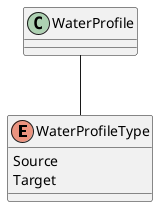@startuml
Enum "WaterProfileType" {
    Source
    Target
    }


WaterProfile -- WaterProfileType
@enduml